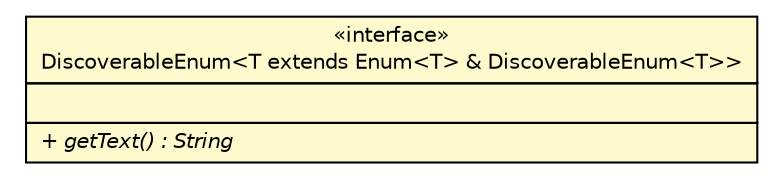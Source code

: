 #!/usr/local/bin/dot
#
# Class diagram 
# Generated by UMLGraph version R5_6-24-gf6e263 (http://www.umlgraph.org/)
#

digraph G {
	edge [fontname="Helvetica",fontsize=10,labelfontname="Helvetica",labelfontsize=10];
	node [fontname="Helvetica",fontsize=10,shape=plaintext];
	nodesep=0.25;
	ranksep=0.5;
	// com.yirendai.oss.lib.common.DiscoverableEnum<T extends java.lang.Enum<T> & com.yirendai.oss.lib.common.DiscoverableEnum<T>>
	c2310 [label=<<table title="com.yirendai.oss.lib.common.DiscoverableEnum" border="0" cellborder="1" cellspacing="0" cellpadding="2" port="p" bgcolor="lemonChiffon" href="./DiscoverableEnum.html">
		<tr><td><table border="0" cellspacing="0" cellpadding="1">
<tr><td align="center" balign="center"> &#171;interface&#187; </td></tr>
<tr><td align="center" balign="center"> DiscoverableEnum&lt;T extends Enum&lt;T&gt; &amp; DiscoverableEnum&lt;T&gt;&gt; </td></tr>
		</table></td></tr>
		<tr><td><table border="0" cellspacing="0" cellpadding="1">
<tr><td align="left" balign="left">  </td></tr>
		</table></td></tr>
		<tr><td><table border="0" cellspacing="0" cellpadding="1">
<tr><td align="left" balign="left"><font face="Helvetica-Oblique" point-size="10.0"> + getText() : String </font></td></tr>
		</table></td></tr>
		</table>>, URL="./DiscoverableEnum.html", fontname="Helvetica", fontcolor="black", fontsize=10.0];
}

